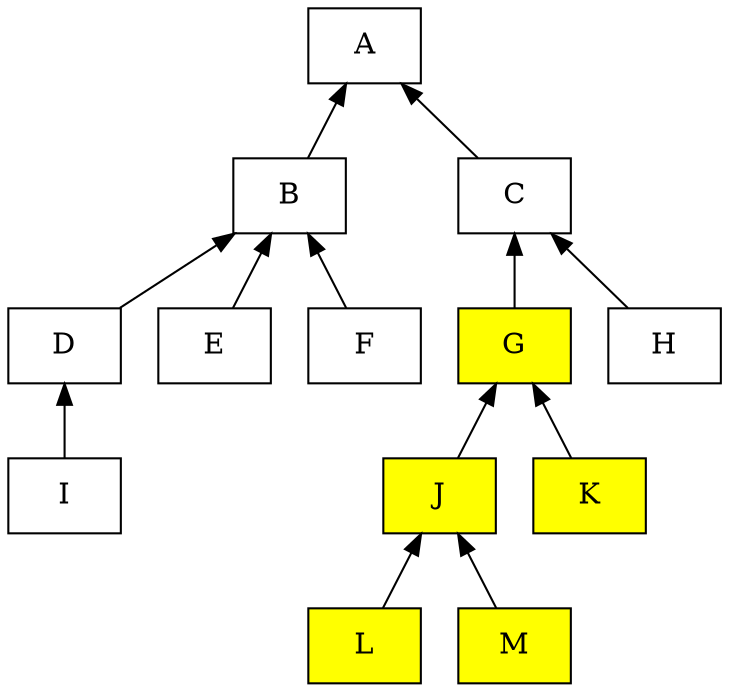 digraph {
        dir="back";
        node [shape=rect]

        A
        B
        C
        D
        E
        F
        G[fillcolor=yellow style=filled]
        H
        I
        J[fillcolor=yellow style=filled]
        K[fillcolor=yellow style=filled]
        L[fillcolor=yellow style=filled]
        M[fillcolor=yellow style=filled]

        A -> B [dir=back]
        A -> C [dir=back]

        B -> D [dir=back]
        B -> E [dir=back]
        B -> F [dir=back]

        C -> G [dir=back]
        C -> H [dir=back]

        D -> I [dir=back]

        G -> J [dir=back]
        G -> K [dir=back]

        J -> L [dir=back]
        J -> M [dir=back]
}
